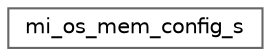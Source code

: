digraph "类继承关系图"
{
 // LATEX_PDF_SIZE
  bgcolor="transparent";
  edge [fontname=Helvetica,fontsize=10,labelfontname=Helvetica,labelfontsize=10];
  node [fontname=Helvetica,fontsize=10,shape=box,height=0.2,width=0.4];
  rankdir="LR";
  Node0 [id="Node000000",label="mi_os_mem_config_s",height=0.2,width=0.4,color="grey40", fillcolor="white", style="filled",URL="$structmi__os__mem__config__s.html",tooltip=" "];
}
